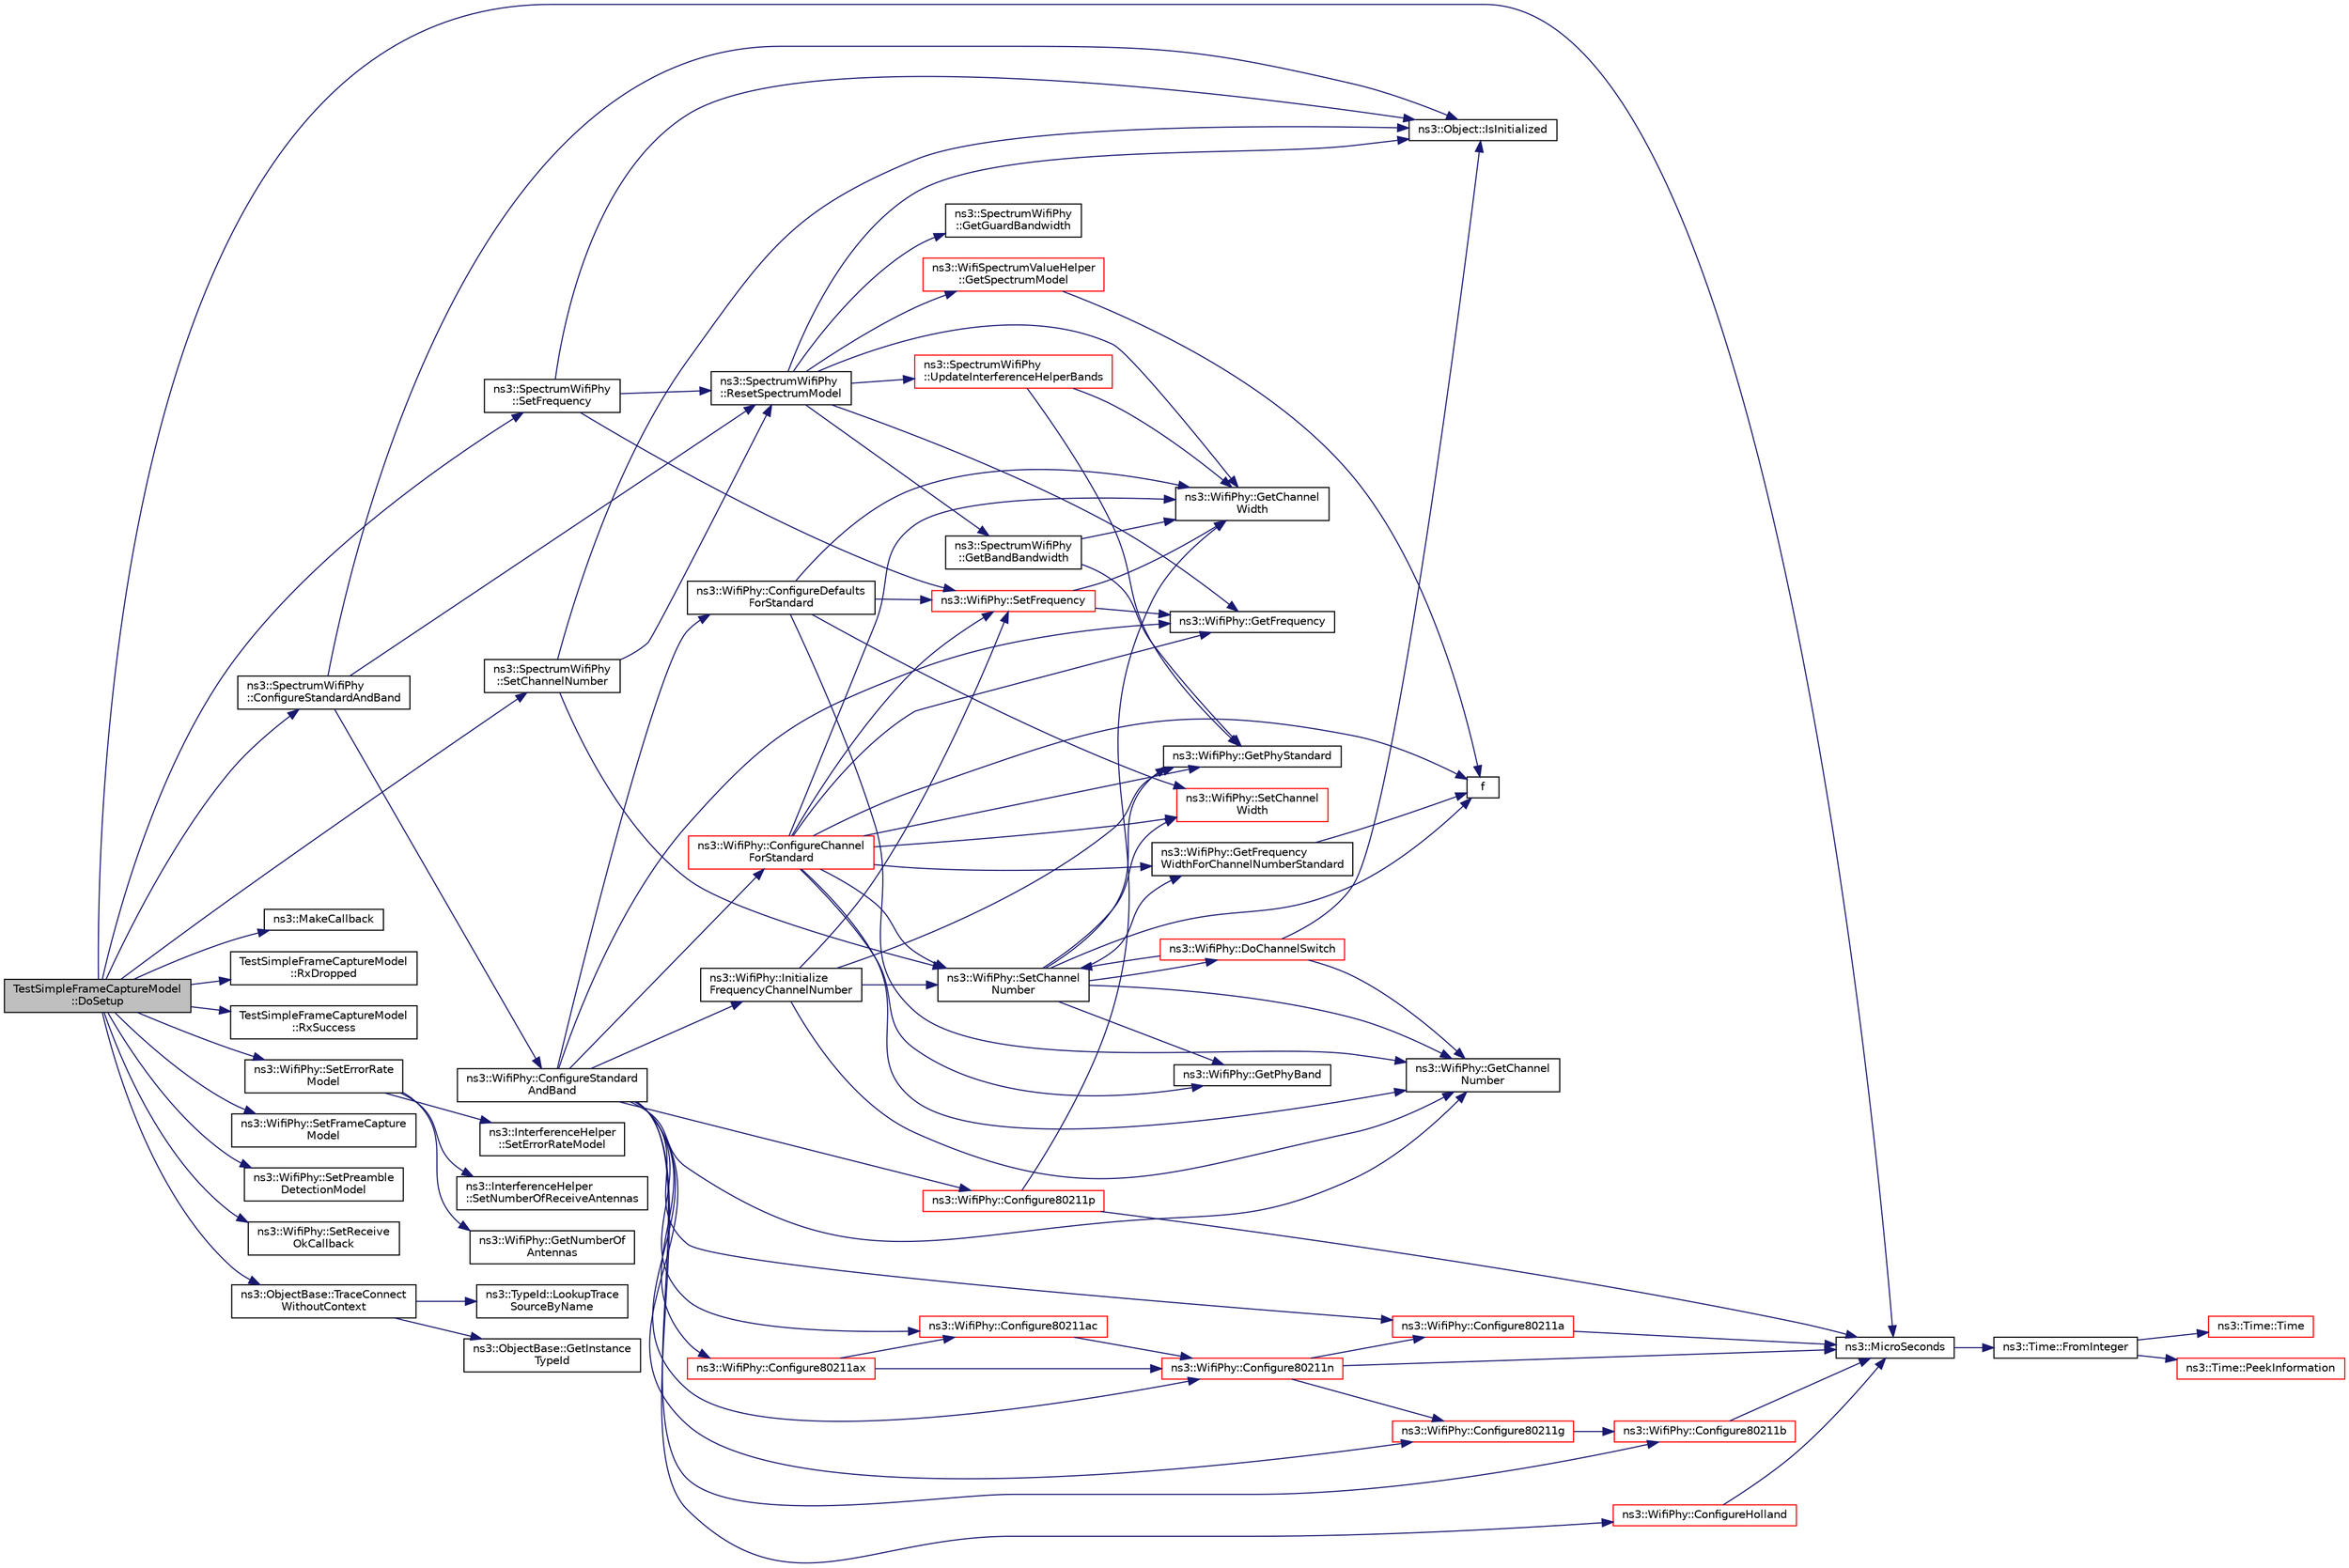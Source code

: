 digraph "TestSimpleFrameCaptureModel::DoSetup"
{
 // LATEX_PDF_SIZE
  edge [fontname="Helvetica",fontsize="10",labelfontname="Helvetica",labelfontsize="10"];
  node [fontname="Helvetica",fontsize="10",shape=record];
  rankdir="LR";
  Node1 [label="TestSimpleFrameCaptureModel\l::DoSetup",height=0.2,width=0.4,color="black", fillcolor="grey75", style="filled", fontcolor="black",tooltip="Implementation to do any local setup required for this TestCase."];
  Node1 -> Node2 [color="midnightblue",fontsize="10",style="solid",fontname="Helvetica"];
  Node2 [label="ns3::SpectrumWifiPhy\l::ConfigureStandardAndBand",height=0.2,width=0.4,color="black", fillcolor="white", style="filled",URL="$classns3_1_1_spectrum_wifi_phy.html#a9563c5cffe624d36db271e7b109dbf9f",tooltip="Configure the PHY-level parameters for different Wi-Fi standard."];
  Node2 -> Node3 [color="midnightblue",fontsize="10",style="solid",fontname="Helvetica"];
  Node3 [label="ns3::WifiPhy::ConfigureStandard\lAndBand",height=0.2,width=0.4,color="black", fillcolor="white", style="filled",URL="$classns3_1_1_wifi_phy.html#a8051dbd3b27d1a327273424f1487d036",tooltip="Configure the PHY-level parameters for different Wi-Fi standard."];
  Node3 -> Node4 [color="midnightblue",fontsize="10",style="solid",fontname="Helvetica"];
  Node4 [label="ns3::WifiPhy::Configure80211a",height=0.2,width=0.4,color="red", fillcolor="white", style="filled",URL="$classns3_1_1_wifi_phy.html#a3f4c48226fee10de85a17e6ce62af0f3",tooltip="Configure WifiPhy with appropriate channel frequency and supported rates for 802.11a standard."];
  Node4 -> Node19 [color="midnightblue",fontsize="10",style="solid",fontname="Helvetica"];
  Node19 [label="ns3::MicroSeconds",height=0.2,width=0.4,color="black", fillcolor="white", style="filled",URL="$group__timecivil.html#ga17465a639c8d1464e76538afdd78a9f0",tooltip="Construct a Time in the indicated unit."];
  Node19 -> Node20 [color="midnightblue",fontsize="10",style="solid",fontname="Helvetica"];
  Node20 [label="ns3::Time::FromInteger",height=0.2,width=0.4,color="black", fillcolor="white", style="filled",URL="$classns3_1_1_time.html#a3e742c67b2764e75ff95f9b754d43fe9",tooltip="Create a Time equal to value in unit unit."];
  Node20 -> Node21 [color="midnightblue",fontsize="10",style="solid",fontname="Helvetica"];
  Node21 [label="ns3::Time::Time",height=0.2,width=0.4,color="red", fillcolor="white", style="filled",URL="$classns3_1_1_time.html#a8a39dc1b8cbbd7fe6d940e492d1b925e",tooltip="Default constructor, with value 0."];
  Node20 -> Node24 [color="midnightblue",fontsize="10",style="solid",fontname="Helvetica"];
  Node24 [label="ns3::Time::PeekInformation",height=0.2,width=0.4,color="red", fillcolor="white", style="filled",URL="$classns3_1_1_time.html#a0b023c55c20582aa7c1781aacf128034",tooltip="Get the Information record for timeUnit for the current Resolution."];
  Node3 -> Node32 [color="midnightblue",fontsize="10",style="solid",fontname="Helvetica"];
  Node32 [label="ns3::WifiPhy::Configure80211ac",height=0.2,width=0.4,color="red", fillcolor="white", style="filled",URL="$classns3_1_1_wifi_phy.html#a9023b105175409e6dde1281cc6584cf3",tooltip="Configure WifiPhy with appropriate channel frequency and supported rates for 802.11ac standard."];
  Node32 -> Node33 [color="midnightblue",fontsize="10",style="solid",fontname="Helvetica"];
  Node33 [label="ns3::WifiPhy::Configure80211n",height=0.2,width=0.4,color="red", fillcolor="white", style="filled",URL="$classns3_1_1_wifi_phy.html#ac4cf51f397334a060632d690675446e6",tooltip="Configure WifiPhy with appropriate channel frequency and supported rates for 802.11n standard."];
  Node33 -> Node4 [color="midnightblue",fontsize="10",style="solid",fontname="Helvetica"];
  Node33 -> Node34 [color="midnightblue",fontsize="10",style="solid",fontname="Helvetica"];
  Node34 [label="ns3::WifiPhy::Configure80211g",height=0.2,width=0.4,color="red", fillcolor="white", style="filled",URL="$classns3_1_1_wifi_phy.html#a71286ced86fbd1b11c4b68e053b3e8d0",tooltip="Configure WifiPhy with appropriate channel frequency and supported rates for 802.11g standard."];
  Node34 -> Node35 [color="midnightblue",fontsize="10",style="solid",fontname="Helvetica"];
  Node35 [label="ns3::WifiPhy::Configure80211b",height=0.2,width=0.4,color="red", fillcolor="white", style="filled",URL="$classns3_1_1_wifi_phy.html#a6d06ede65c6956ad9c414a00587279d7",tooltip="Configure WifiPhy with appropriate channel frequency and supported rates for 802.11b standard."];
  Node35 -> Node19 [color="midnightblue",fontsize="10",style="solid",fontname="Helvetica"];
  Node33 -> Node19 [color="midnightblue",fontsize="10",style="solid",fontname="Helvetica"];
  Node3 -> Node97 [color="midnightblue",fontsize="10",style="solid",fontname="Helvetica"];
  Node97 [label="ns3::WifiPhy::Configure80211ax",height=0.2,width=0.4,color="red", fillcolor="white", style="filled",URL="$classns3_1_1_wifi_phy.html#adcda370490dc230a5c737c7a83de9bcd",tooltip="Configure WifiPhy with appropriate channel frequency and supported rates for 802.11ax standard."];
  Node97 -> Node32 [color="midnightblue",fontsize="10",style="solid",fontname="Helvetica"];
  Node97 -> Node33 [color="midnightblue",fontsize="10",style="solid",fontname="Helvetica"];
  Node3 -> Node35 [color="midnightblue",fontsize="10",style="solid",fontname="Helvetica"];
  Node3 -> Node34 [color="midnightblue",fontsize="10",style="solid",fontname="Helvetica"];
  Node3 -> Node33 [color="midnightblue",fontsize="10",style="solid",fontname="Helvetica"];
  Node3 -> Node110 [color="midnightblue",fontsize="10",style="solid",fontname="Helvetica"];
  Node110 [label="ns3::WifiPhy::Configure80211p",height=0.2,width=0.4,color="red", fillcolor="white", style="filled",URL="$classns3_1_1_wifi_phy.html#a600da251aeb770f71765351e803b0f2f",tooltip="Configure WifiPhy with appropriate channel frequency and supported rates for 802.11p standard."];
  Node110 -> Node111 [color="midnightblue",fontsize="10",style="solid",fontname="Helvetica"];
  Node111 [label="ns3::WifiPhy::GetChannel\lWidth",height=0.2,width=0.4,color="black", fillcolor="white", style="filled",URL="$classns3_1_1_wifi_phy.html#af55a96fc67e724abd99aeaeab826187f",tooltip=" "];
  Node110 -> Node19 [color="midnightblue",fontsize="10",style="solid",fontname="Helvetica"];
  Node3 -> Node128 [color="midnightblue",fontsize="10",style="solid",fontname="Helvetica"];
  Node128 [label="ns3::WifiPhy::ConfigureChannel\lForStandard",height=0.2,width=0.4,color="red", fillcolor="white", style="filled",URL="$classns3_1_1_wifi_phy.html#a788d9ef4bc7971098d73ad7beac3294f",tooltip="Configure the PHY-level parameters for different Wi-Fi standard."];
  Node128 -> Node129 [color="midnightblue",fontsize="10",style="solid",fontname="Helvetica"];
  Node129 [label="f",height=0.2,width=0.4,color="black", fillcolor="white", style="filled",URL="$80211b_8c.html#ae7ffc1a8f84fa47a0812b2f2b9627132",tooltip=" "];
  Node128 -> Node131 [color="midnightblue",fontsize="10",style="solid",fontname="Helvetica"];
  Node131 [label="ns3::WifiPhy::GetChannel\lNumber",height=0.2,width=0.4,color="black", fillcolor="white", style="filled",URL="$classns3_1_1_wifi_phy.html#a0fff908934055690c5774ef0890bb239",tooltip="Return current channel number."];
  Node128 -> Node111 [color="midnightblue",fontsize="10",style="solid",fontname="Helvetica"];
  Node128 -> Node132 [color="midnightblue",fontsize="10",style="solid",fontname="Helvetica"];
  Node132 [label="ns3::WifiPhy::GetFrequency",height=0.2,width=0.4,color="black", fillcolor="white", style="filled",URL="$classns3_1_1_wifi_phy.html#afca470e272ec5c3126da63c0a6102f4c",tooltip=" "];
  Node128 -> Node133 [color="midnightblue",fontsize="10",style="solid",fontname="Helvetica"];
  Node133 [label="ns3::WifiPhy::GetFrequency\lWidthForChannelNumberStandard",height=0.2,width=0.4,color="black", fillcolor="white", style="filled",URL="$classns3_1_1_wifi_phy.html#a6105c4797c53780b697a40e2df4671b6",tooltip="Lookup frequency/width pair for channelNumber/standard pair."];
  Node133 -> Node129 [color="midnightblue",fontsize="10",style="solid",fontname="Helvetica"];
  Node128 -> Node134 [color="midnightblue",fontsize="10",style="solid",fontname="Helvetica"];
  Node134 [label="ns3::WifiPhy::GetPhyBand",height=0.2,width=0.4,color="black", fillcolor="white", style="filled",URL="$classns3_1_1_wifi_phy.html#a2b02fa39810ecab33690e7a83660964f",tooltip="Get the configured Wi-Fi band."];
  Node128 -> Node135 [color="midnightblue",fontsize="10",style="solid",fontname="Helvetica"];
  Node135 [label="ns3::WifiPhy::GetPhyStandard",height=0.2,width=0.4,color="black", fillcolor="white", style="filled",URL="$classns3_1_1_wifi_phy.html#a74592831f3eccb4d570a0e3d82940817",tooltip="Get the configured Wi-Fi standard."];
  Node128 -> Node136 [color="midnightblue",fontsize="10",style="solid",fontname="Helvetica"];
  Node136 [label="ns3::WifiPhy::SetChannel\lNumber",height=0.2,width=0.4,color="black", fillcolor="white", style="filled",URL="$classns3_1_1_wifi_phy.html#a2d13cf6ae4c185cae8516516afe4a32a",tooltip="Set channel number."];
  Node136 -> Node137 [color="midnightblue",fontsize="10",style="solid",fontname="Helvetica"];
  Node137 [label="ns3::WifiPhy::DoChannelSwitch",height=0.2,width=0.4,color="red", fillcolor="white", style="filled",URL="$classns3_1_1_wifi_phy.html#a373181dc2e4d4838ab979b5ca3831f4f",tooltip="The default implementation does nothing and returns true."];
  Node137 -> Node131 [color="midnightblue",fontsize="10",style="solid",fontname="Helvetica"];
  Node137 -> Node197 [color="midnightblue",fontsize="10",style="solid",fontname="Helvetica"];
  Node197 [label="ns3::Object::IsInitialized",height=0.2,width=0.4,color="black", fillcolor="white", style="filled",URL="$classns3_1_1_object.html#a400267b4552078896863287d3aaad53f",tooltip="Check if the object has been initialized."];
  Node137 -> Node136 [color="midnightblue",fontsize="10",style="solid",fontname="Helvetica"];
  Node136 -> Node129 [color="midnightblue",fontsize="10",style="solid",fontname="Helvetica"];
  Node136 -> Node131 [color="midnightblue",fontsize="10",style="solid",fontname="Helvetica"];
  Node136 -> Node133 [color="midnightblue",fontsize="10",style="solid",fontname="Helvetica"];
  Node136 -> Node134 [color="midnightblue",fontsize="10",style="solid",fontname="Helvetica"];
  Node136 -> Node135 [color="midnightblue",fontsize="10",style="solid",fontname="Helvetica"];
  Node136 -> Node214 [color="midnightblue",fontsize="10",style="solid",fontname="Helvetica"];
  Node214 [label="ns3::WifiPhy::SetChannel\lWidth",height=0.2,width=0.4,color="red", fillcolor="white", style="filled",URL="$classns3_1_1_wifi_phy.html#a84cca013904983c064faff606ddc80a9",tooltip=" "];
  Node128 -> Node214 [color="midnightblue",fontsize="10",style="solid",fontname="Helvetica"];
  Node128 -> Node219 [color="midnightblue",fontsize="10",style="solid",fontname="Helvetica"];
  Node219 [label="ns3::WifiPhy::SetFrequency",height=0.2,width=0.4,color="red", fillcolor="white", style="filled",URL="$classns3_1_1_wifi_phy.html#afecd69b20631e112aa863dbed4c4bd22",tooltip=" "];
  Node219 -> Node111 [color="midnightblue",fontsize="10",style="solid",fontname="Helvetica"];
  Node219 -> Node132 [color="midnightblue",fontsize="10",style="solid",fontname="Helvetica"];
  Node3 -> Node221 [color="midnightblue",fontsize="10",style="solid",fontname="Helvetica"];
  Node221 [label="ns3::WifiPhy::ConfigureDefaults\lForStandard",height=0.2,width=0.4,color="black", fillcolor="white", style="filled",URL="$classns3_1_1_wifi_phy.html#ad26f80d71a2c820633f70b166304517a",tooltip="Configure the PHY-level parameters for different Wi-Fi standard."];
  Node221 -> Node131 [color="midnightblue",fontsize="10",style="solid",fontname="Helvetica"];
  Node221 -> Node111 [color="midnightblue",fontsize="10",style="solid",fontname="Helvetica"];
  Node221 -> Node214 [color="midnightblue",fontsize="10",style="solid",fontname="Helvetica"];
  Node221 -> Node219 [color="midnightblue",fontsize="10",style="solid",fontname="Helvetica"];
  Node3 -> Node222 [color="midnightblue",fontsize="10",style="solid",fontname="Helvetica"];
  Node222 [label="ns3::WifiPhy::ConfigureHolland",height=0.2,width=0.4,color="red", fillcolor="white", style="filled",URL="$classns3_1_1_wifi_phy.html#aba0f3d79d7fe9be1485a3d87a8923cdd",tooltip="Configure WifiPhy with appropriate channel frequency and supported rates for Holland."];
  Node222 -> Node19 [color="midnightblue",fontsize="10",style="solid",fontname="Helvetica"];
  Node3 -> Node131 [color="midnightblue",fontsize="10",style="solid",fontname="Helvetica"];
  Node3 -> Node132 [color="midnightblue",fontsize="10",style="solid",fontname="Helvetica"];
  Node3 -> Node223 [color="midnightblue",fontsize="10",style="solid",fontname="Helvetica"];
  Node223 [label="ns3::WifiPhy::Initialize\lFrequencyChannelNumber",height=0.2,width=0.4,color="black", fillcolor="white", style="filled",URL="$classns3_1_1_wifi_phy.html#a6f926737f6ba77c4b619734f396ed3ed",tooltip="post-construction setting of frequency and/or channel number"];
  Node223 -> Node131 [color="midnightblue",fontsize="10",style="solid",fontname="Helvetica"];
  Node223 -> Node135 [color="midnightblue",fontsize="10",style="solid",fontname="Helvetica"];
  Node223 -> Node136 [color="midnightblue",fontsize="10",style="solid",fontname="Helvetica"];
  Node223 -> Node219 [color="midnightblue",fontsize="10",style="solid",fontname="Helvetica"];
  Node2 -> Node197 [color="midnightblue",fontsize="10",style="solid",fontname="Helvetica"];
  Node2 -> Node224 [color="midnightblue",fontsize="10",style="solid",fontname="Helvetica"];
  Node224 [label="ns3::SpectrumWifiPhy\l::ResetSpectrumModel",height=0.2,width=0.4,color="black", fillcolor="white", style="filled",URL="$classns3_1_1_spectrum_wifi_phy.html#ad2effd0eafb2daf821f088026056ee2a",tooltip="Perform run-time spectrum model change."];
  Node224 -> Node225 [color="midnightblue",fontsize="10",style="solid",fontname="Helvetica"];
  Node225 [label="ns3::SpectrumWifiPhy\l::GetBandBandwidth",height=0.2,width=0.4,color="black", fillcolor="white", style="filled",URL="$classns3_1_1_spectrum_wifi_phy.html#a41a29304f5453abfbc59872f6725aa56",tooltip=" "];
  Node225 -> Node111 [color="midnightblue",fontsize="10",style="solid",fontname="Helvetica"];
  Node225 -> Node135 [color="midnightblue",fontsize="10",style="solid",fontname="Helvetica"];
  Node224 -> Node111 [color="midnightblue",fontsize="10",style="solid",fontname="Helvetica"];
  Node224 -> Node132 [color="midnightblue",fontsize="10",style="solid",fontname="Helvetica"];
  Node224 -> Node226 [color="midnightblue",fontsize="10",style="solid",fontname="Helvetica"];
  Node226 [label="ns3::SpectrumWifiPhy\l::GetGuardBandwidth",height=0.2,width=0.4,color="black", fillcolor="white", style="filled",URL="$classns3_1_1_spectrum_wifi_phy.html#a47d771005e6886bc1ec0d4bbe4f433ba",tooltip=" "];
  Node224 -> Node227 [color="midnightblue",fontsize="10",style="solid",fontname="Helvetica"];
  Node227 [label="ns3::WifiSpectrumValueHelper\l::GetSpectrumModel",height=0.2,width=0.4,color="red", fillcolor="white", style="filled",URL="$classns3_1_1_wifi_spectrum_value_helper.html#a81866460c45fba7db3fcc41b772e17f1",tooltip="Return a SpectrumModel instance corresponding to the center frequency and channel width."];
  Node227 -> Node129 [color="midnightblue",fontsize="10",style="solid",fontname="Helvetica"];
  Node224 -> Node197 [color="midnightblue",fontsize="10",style="solid",fontname="Helvetica"];
  Node224 -> Node229 [color="midnightblue",fontsize="10",style="solid",fontname="Helvetica"];
  Node229 [label="ns3::SpectrumWifiPhy\l::UpdateInterferenceHelperBands",height=0.2,width=0.4,color="red", fillcolor="white", style="filled",URL="$classns3_1_1_spectrum_wifi_phy.html#af04904aae4abd98436b0fcc6c3b431c7",tooltip="This function is called to update the bands handled by the InterferenceHelper."];
  Node229 -> Node111 [color="midnightblue",fontsize="10",style="solid",fontname="Helvetica"];
  Node229 -> Node135 [color="midnightblue",fontsize="10",style="solid",fontname="Helvetica"];
  Node1 -> Node238 [color="midnightblue",fontsize="10",style="solid",fontname="Helvetica"];
  Node238 [label="ns3::MakeCallback",height=0.2,width=0.4,color="black", fillcolor="white", style="filled",URL="$namespacens3.html#af1dde3c04374147fca0cfe3b0766d664",tooltip="Build Callbacks for class method members which take varying numbers of arguments and potentially retu..."];
  Node1 -> Node19 [color="midnightblue",fontsize="10",style="solid",fontname="Helvetica"];
  Node1 -> Node239 [color="midnightblue",fontsize="10",style="solid",fontname="Helvetica"];
  Node239 [label="TestSimpleFrameCaptureModel\l::RxDropped",height=0.2,width=0.4,color="black", fillcolor="white", style="filled",URL="$class_test_simple_frame_capture_model.html#a742a3b8b6f92bbc898359e31e8a5c4fc",tooltip="RX dropped function."];
  Node1 -> Node240 [color="midnightblue",fontsize="10",style="solid",fontname="Helvetica"];
  Node240 [label="TestSimpleFrameCaptureModel\l::RxSuccess",height=0.2,width=0.4,color="black", fillcolor="white", style="filled",URL="$class_test_simple_frame_capture_model.html#ab609f6148b0828900724d437e4ea590c",tooltip="Spectrum wifi receive success function."];
  Node1 -> Node241 [color="midnightblue",fontsize="10",style="solid",fontname="Helvetica"];
  Node241 [label="ns3::SpectrumWifiPhy\l::SetChannelNumber",height=0.2,width=0.4,color="black", fillcolor="white", style="filled",URL="$classns3_1_1_spectrum_wifi_phy.html#aa9d290df1d1e2fed46e4f2d370d3b72c",tooltip="Set channel number."];
  Node241 -> Node197 [color="midnightblue",fontsize="10",style="solid",fontname="Helvetica"];
  Node241 -> Node224 [color="midnightblue",fontsize="10",style="solid",fontname="Helvetica"];
  Node241 -> Node136 [color="midnightblue",fontsize="10",style="solid",fontname="Helvetica"];
  Node1 -> Node242 [color="midnightblue",fontsize="10",style="solid",fontname="Helvetica"];
  Node242 [label="ns3::WifiPhy::SetErrorRate\lModel",height=0.2,width=0.4,color="black", fillcolor="white", style="filled",URL="$classns3_1_1_wifi_phy.html#affbdde4683ce782c53d97ca9580e84e1",tooltip="Sets the error rate model."];
  Node242 -> Node243 [color="midnightblue",fontsize="10",style="solid",fontname="Helvetica"];
  Node243 [label="ns3::WifiPhy::GetNumberOf\lAntennas",height=0.2,width=0.4,color="black", fillcolor="white", style="filled",URL="$classns3_1_1_wifi_phy.html#a95c125335007b51b9c7403a8459f45b2",tooltip=" "];
  Node242 -> Node244 [color="midnightblue",fontsize="10",style="solid",fontname="Helvetica"];
  Node244 [label="ns3::InterferenceHelper\l::SetErrorRateModel",height=0.2,width=0.4,color="black", fillcolor="white", style="filled",URL="$classns3_1_1_interference_helper.html#a5fe851bc515211714f1bc81110f68855",tooltip="Set the error rate model for this interference helper."];
  Node242 -> Node245 [color="midnightblue",fontsize="10",style="solid",fontname="Helvetica"];
  Node245 [label="ns3::InterferenceHelper\l::SetNumberOfReceiveAntennas",height=0.2,width=0.4,color="black", fillcolor="white", style="filled",URL="$classns3_1_1_interference_helper.html#ae04257f3c9153258970ec7c96abf41ea",tooltip="Set the number of RX antennas in the receiver corresponding to this interference helper."];
  Node1 -> Node246 [color="midnightblue",fontsize="10",style="solid",fontname="Helvetica"];
  Node246 [label="ns3::WifiPhy::SetFrameCapture\lModel",height=0.2,width=0.4,color="black", fillcolor="white", style="filled",URL="$classns3_1_1_wifi_phy.html#adc8a6b3c31a76ae38cea05d6e0310d2b",tooltip="Sets the frame capture model."];
  Node1 -> Node247 [color="midnightblue",fontsize="10",style="solid",fontname="Helvetica"];
  Node247 [label="ns3::SpectrumWifiPhy\l::SetFrequency",height=0.2,width=0.4,color="black", fillcolor="white", style="filled",URL="$classns3_1_1_spectrum_wifi_phy.html#a895ab43dc99cf6dd0a52686691cf5cb3",tooltip=" "];
  Node247 -> Node197 [color="midnightblue",fontsize="10",style="solid",fontname="Helvetica"];
  Node247 -> Node224 [color="midnightblue",fontsize="10",style="solid",fontname="Helvetica"];
  Node247 -> Node219 [color="midnightblue",fontsize="10",style="solid",fontname="Helvetica"];
  Node1 -> Node248 [color="midnightblue",fontsize="10",style="solid",fontname="Helvetica"];
  Node248 [label="ns3::WifiPhy::SetPreamble\lDetectionModel",height=0.2,width=0.4,color="black", fillcolor="white", style="filled",URL="$classns3_1_1_wifi_phy.html#aaaaa5b814bf68982c946b894b6e01458",tooltip="Sets the preamble detection model."];
  Node1 -> Node249 [color="midnightblue",fontsize="10",style="solid",fontname="Helvetica"];
  Node249 [label="ns3::WifiPhy::SetReceive\lOkCallback",height=0.2,width=0.4,color="black", fillcolor="white", style="filled",URL="$classns3_1_1_wifi_phy.html#adc3aa3a59f36e5c84f8d759bb15a5bf0",tooltip=" "];
  Node1 -> Node250 [color="midnightblue",fontsize="10",style="solid",fontname="Helvetica"];
  Node250 [label="ns3::ObjectBase::TraceConnect\lWithoutContext",height=0.2,width=0.4,color="black", fillcolor="white", style="filled",URL="$classns3_1_1_object_base.html#a1be45f6fd561e75dcac9dfa81b2b81e4",tooltip="Connect a TraceSource to a Callback without a context."];
  Node250 -> Node155 [color="midnightblue",fontsize="10",style="solid",fontname="Helvetica"];
  Node155 [label="ns3::ObjectBase::GetInstance\lTypeId",height=0.2,width=0.4,color="black", fillcolor="white", style="filled",URL="$classns3_1_1_object_base.html#abe5b43a6f5b99a92a4c3122db31f06fb",tooltip="Get the most derived TypeId for this Object."];
  Node250 -> Node251 [color="midnightblue",fontsize="10",style="solid",fontname="Helvetica"];
  Node251 [label="ns3::TypeId::LookupTrace\lSourceByName",height=0.2,width=0.4,color="black", fillcolor="white", style="filled",URL="$classns3_1_1_type_id.html#a9a07e9b925ebf9257c9f4f0732901502",tooltip="Find a TraceSource by name."];
}
